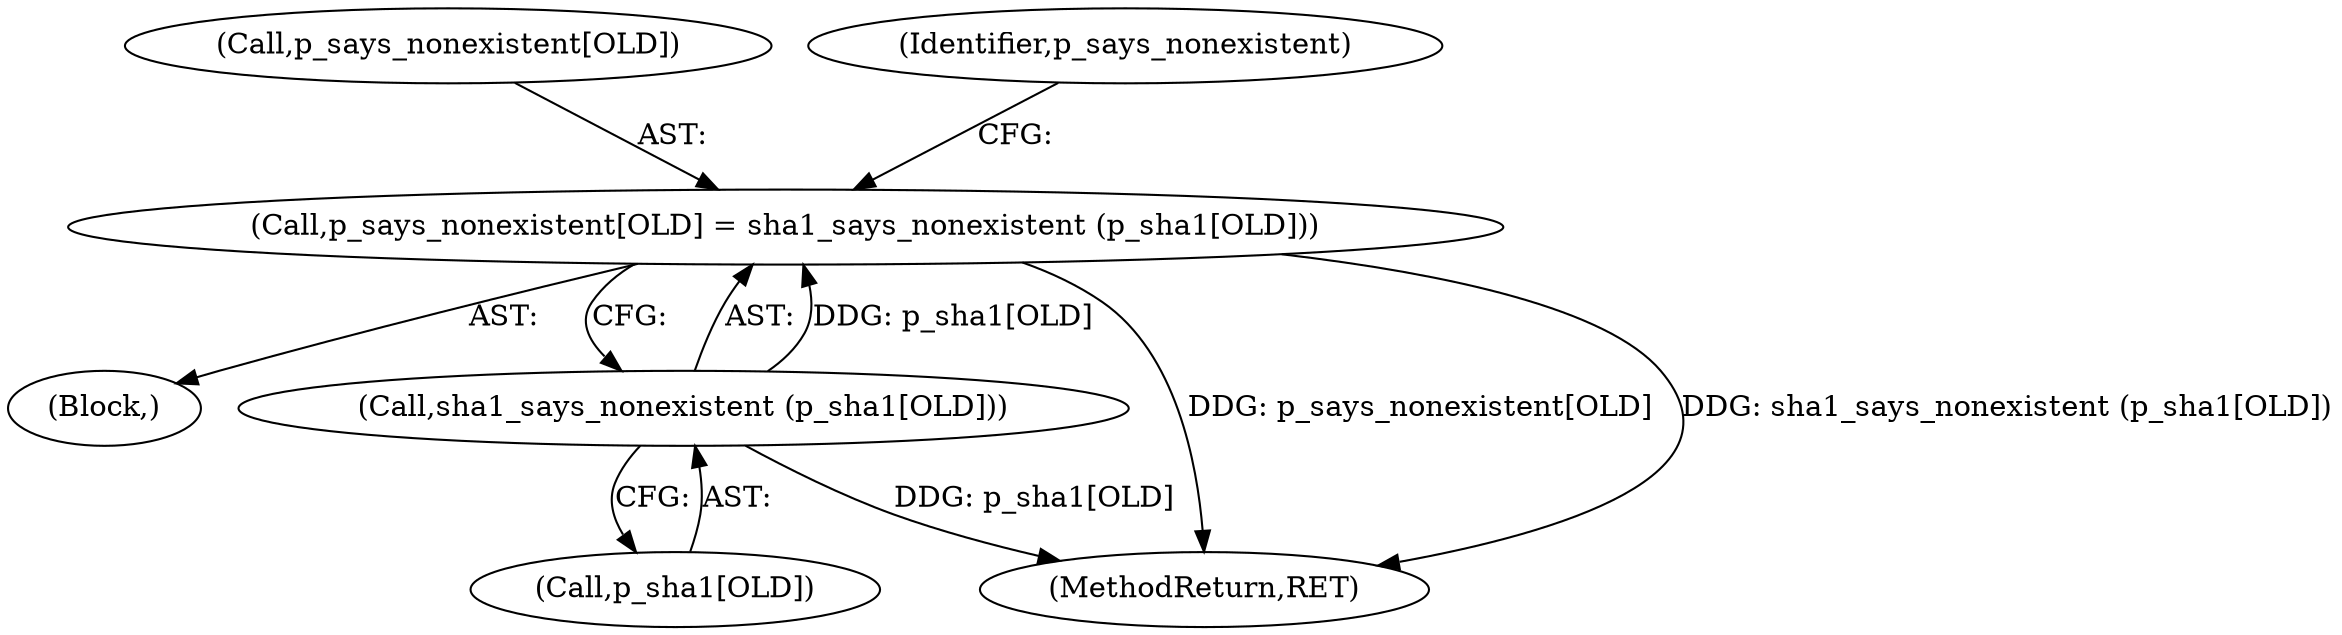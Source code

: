 digraph "0_savannah_17953b5893f7c9835f0dd2a704ba04e0371d2cbd_0@array" {
"1000911" [label="(Call,p_says_nonexistent[OLD] = sha1_says_nonexistent (p_sha1[OLD]))"];
"1000915" [label="(Call,sha1_says_nonexistent (p_sha1[OLD]))"];
"1000892" [label="(Block,)"];
"1000915" [label="(Call,sha1_says_nonexistent (p_sha1[OLD]))"];
"1000911" [label="(Call,p_says_nonexistent[OLD] = sha1_says_nonexistent (p_sha1[OLD]))"];
"1002119" [label="(MethodReturn,RET)"];
"1000912" [label="(Call,p_says_nonexistent[OLD])"];
"1000916" [label="(Call,p_sha1[OLD])"];
"1000921" [label="(Identifier,p_says_nonexistent)"];
"1000911" -> "1000892"  [label="AST: "];
"1000911" -> "1000915"  [label="CFG: "];
"1000912" -> "1000911"  [label="AST: "];
"1000915" -> "1000911"  [label="AST: "];
"1000921" -> "1000911"  [label="CFG: "];
"1000911" -> "1002119"  [label="DDG: p_says_nonexistent[OLD]"];
"1000911" -> "1002119"  [label="DDG: sha1_says_nonexistent (p_sha1[OLD])"];
"1000915" -> "1000911"  [label="DDG: p_sha1[OLD]"];
"1000915" -> "1000916"  [label="CFG: "];
"1000916" -> "1000915"  [label="AST: "];
"1000915" -> "1002119"  [label="DDG: p_sha1[OLD]"];
}
